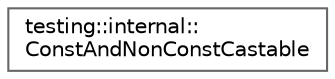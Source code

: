 digraph "Graphical Class Hierarchy"
{
 // LATEX_PDF_SIZE
  bgcolor="transparent";
  edge [fontname=Helvetica,fontsize=10,labelfontname=Helvetica,labelfontsize=10];
  node [fontname=Helvetica,fontsize=10,shape=box,height=0.2,width=0.4];
  rankdir="LR";
  Node0 [id="Node000000",label="testing::internal::\lConstAndNonConstCastable",height=0.2,width=0.4,color="grey40", fillcolor="white", style="filled",URL="$classtesting_1_1internal_1_1_const_and_non_const_castable.html",tooltip=" "];
}
